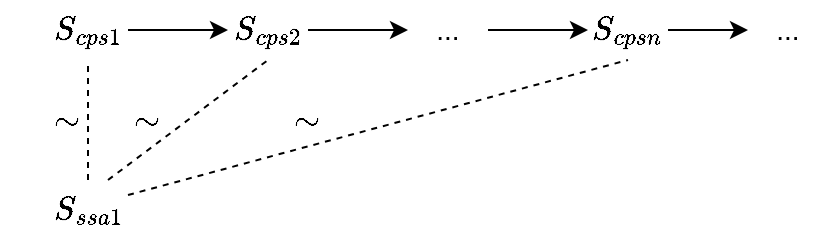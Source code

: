 <mxfile version="21.5.0" type="github">
  <diagram name="第 1 页" id="GbyecrfEI3VSuT0vam3j">
    <mxGraphModel dx="1052" dy="589" grid="1" gridSize="10" guides="1" tooltips="1" connect="1" arrows="1" fold="1" page="1" pageScale="1" pageWidth="827" pageHeight="1169" math="1" shadow="0">
      <root>
        <mxCell id="0" />
        <mxCell id="1" parent="0" />
        <mxCell id="OOKAMdqz1vM4j3yWBCj7-1" value="" style="edgeStyle=orthogonalEdgeStyle;rounded=0;orthogonalLoop=1;jettySize=auto;html=1;" edge="1" parent="1" source="OOKAMdqz1vM4j3yWBCj7-2" target="OOKAMdqz1vM4j3yWBCj7-8">
          <mxGeometry relative="1" as="geometry" />
        </mxCell>
        <mxCell id="OOKAMdqz1vM4j3yWBCj7-2" value="$$S_{cps1}$$" style="text;html=1;strokeColor=none;fillColor=none;align=center;verticalAlign=middle;whiteSpace=wrap;rounded=0;fontSize=14;" vertex="1" parent="1">
          <mxGeometry x="180" y="140" width="40" height="30" as="geometry" />
        </mxCell>
        <mxCell id="OOKAMdqz1vM4j3yWBCj7-4" value="$$S_{ssa1}$$" style="text;html=1;strokeColor=none;fillColor=none;align=center;verticalAlign=middle;whiteSpace=wrap;rounded=0;fontSize=14;" vertex="1" parent="1">
          <mxGeometry x="180" y="230" width="40" height="30" as="geometry" />
        </mxCell>
        <mxCell id="OOKAMdqz1vM4j3yWBCj7-5" value="" style="endArrow=none;html=1;rounded=0;dashed=1;" edge="1" parent="1" source="OOKAMdqz1vM4j3yWBCj7-4" target="OOKAMdqz1vM4j3yWBCj7-2">
          <mxGeometry width="50" height="50" relative="1" as="geometry">
            <mxPoint x="390" y="360" as="sourcePoint" />
            <mxPoint x="440" y="310" as="targetPoint" />
          </mxGeometry>
        </mxCell>
        <mxCell id="OOKAMdqz1vM4j3yWBCj7-6" value="$$\sim$$" style="text;html=1;strokeColor=none;fillColor=none;align=center;verticalAlign=middle;whiteSpace=wrap;rounded=0;fontSize=14;" vertex="1" parent="1">
          <mxGeometry x="170" y="190" width="40" height="20" as="geometry" />
        </mxCell>
        <mxCell id="OOKAMdqz1vM4j3yWBCj7-7" value="" style="edgeStyle=orthogonalEdgeStyle;rounded=0;orthogonalLoop=1;jettySize=auto;html=1;" edge="1" parent="1" source="OOKAMdqz1vM4j3yWBCj7-8" target="OOKAMdqz1vM4j3yWBCj7-15">
          <mxGeometry relative="1" as="geometry" />
        </mxCell>
        <mxCell id="OOKAMdqz1vM4j3yWBCj7-8" value="$$S_{cps2}$$" style="text;html=1;strokeColor=none;fillColor=none;align=center;verticalAlign=middle;whiteSpace=wrap;rounded=0;fontSize=14;" vertex="1" parent="1">
          <mxGeometry x="270" y="140" width="40" height="30" as="geometry" />
        </mxCell>
        <mxCell id="OOKAMdqz1vM4j3yWBCj7-11" value="" style="endArrow=none;html=1;rounded=0;dashed=1;exitX=0.75;exitY=0;exitDx=0;exitDy=0;entryX=0.5;entryY=1;entryDx=0;entryDy=0;" edge="1" parent="1" source="OOKAMdqz1vM4j3yWBCj7-4" target="OOKAMdqz1vM4j3yWBCj7-8">
          <mxGeometry width="50" height="50" relative="1" as="geometry">
            <mxPoint x="299.5" y="230" as="sourcePoint" />
            <mxPoint x="299.5" y="170" as="targetPoint" />
          </mxGeometry>
        </mxCell>
        <mxCell id="OOKAMdqz1vM4j3yWBCj7-12" value="$$\sim$$" style="text;html=1;strokeColor=none;fillColor=none;align=center;verticalAlign=middle;whiteSpace=wrap;rounded=0;fontSize=14;" vertex="1" parent="1">
          <mxGeometry x="210" y="190" width="40" height="20" as="geometry" />
        </mxCell>
        <mxCell id="OOKAMdqz1vM4j3yWBCj7-14" value="" style="edgeStyle=orthogonalEdgeStyle;rounded=0;orthogonalLoop=1;jettySize=auto;html=1;" edge="1" parent="1" source="OOKAMdqz1vM4j3yWBCj7-15" target="OOKAMdqz1vM4j3yWBCj7-16">
          <mxGeometry relative="1" as="geometry" />
        </mxCell>
        <mxCell id="OOKAMdqz1vM4j3yWBCj7-15" value="..." style="text;html=1;strokeColor=none;fillColor=none;align=center;verticalAlign=middle;whiteSpace=wrap;rounded=0;fontSize=14;" vertex="1" parent="1">
          <mxGeometry x="360" y="140" width="40" height="30" as="geometry" />
        </mxCell>
        <mxCell id="OOKAMdqz1vM4j3yWBCj7-26" value="" style="edgeStyle=orthogonalEdgeStyle;rounded=0;orthogonalLoop=1;jettySize=auto;html=1;" edge="1" parent="1" source="OOKAMdqz1vM4j3yWBCj7-16" target="OOKAMdqz1vM4j3yWBCj7-25">
          <mxGeometry relative="1" as="geometry" />
        </mxCell>
        <mxCell id="OOKAMdqz1vM4j3yWBCj7-16" value="$$S_{cpsn}$$" style="text;html=1;strokeColor=none;fillColor=none;align=center;verticalAlign=middle;whiteSpace=wrap;rounded=0;fontSize=14;" vertex="1" parent="1">
          <mxGeometry x="450" y="140" width="40" height="30" as="geometry" />
        </mxCell>
        <mxCell id="OOKAMdqz1vM4j3yWBCj7-20" value="" style="endArrow=none;html=1;rounded=0;dashed=1;exitX=1;exitY=0.25;exitDx=0;exitDy=0;entryX=0.5;entryY=1;entryDx=0;entryDy=0;" edge="1" parent="1" source="OOKAMdqz1vM4j3yWBCj7-4" target="OOKAMdqz1vM4j3yWBCj7-16">
          <mxGeometry width="50" height="50" relative="1" as="geometry">
            <mxPoint x="489.5" y="230" as="sourcePoint" />
            <mxPoint x="489.5" y="170" as="targetPoint" />
          </mxGeometry>
        </mxCell>
        <mxCell id="OOKAMdqz1vM4j3yWBCj7-21" value="$$\sim$$" style="text;html=1;strokeColor=none;fillColor=none;align=center;verticalAlign=middle;whiteSpace=wrap;rounded=0;fontSize=14;" vertex="1" parent="1">
          <mxGeometry x="290" y="190" width="40" height="20" as="geometry" />
        </mxCell>
        <mxCell id="OOKAMdqz1vM4j3yWBCj7-25" value="..." style="text;html=1;strokeColor=none;fillColor=none;align=center;verticalAlign=middle;whiteSpace=wrap;rounded=0;fontSize=14;" vertex="1" parent="1">
          <mxGeometry x="530" y="140" width="40" height="30" as="geometry" />
        </mxCell>
      </root>
    </mxGraphModel>
  </diagram>
</mxfile>
